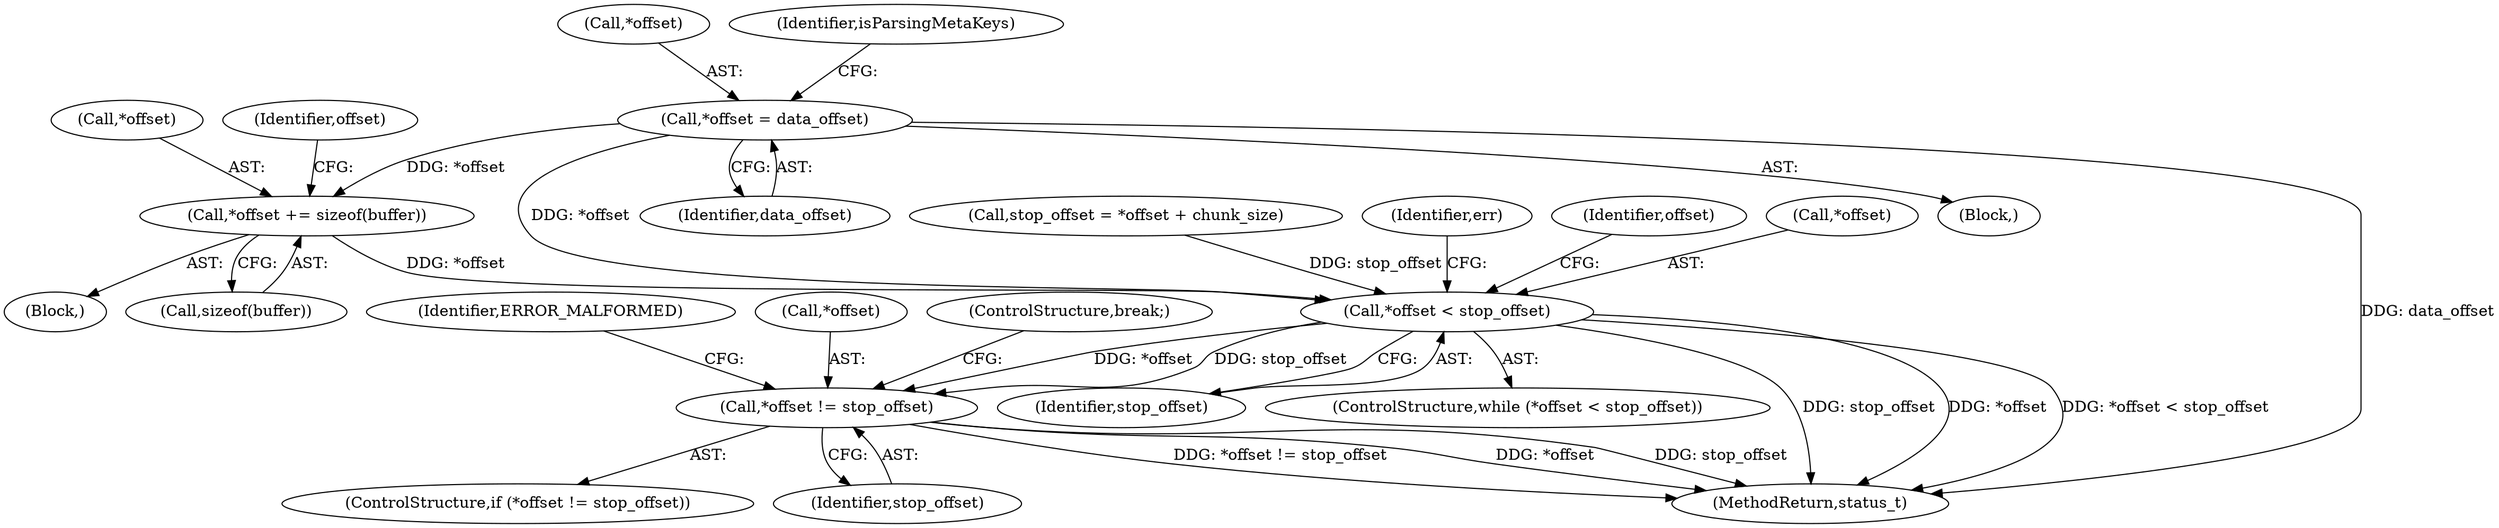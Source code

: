 digraph "0_Android_f81038006b4c59a5a148dcad887371206033c28f_2@API" {
"1002570" [label="(Call,*offset += sizeof(buffer))"];
"1002515" [label="(Call,*offset = data_offset)"];
"1002576" [label="(Call,*offset < stop_offset)"];
"1002597" [label="(Call,*offset != stop_offset)"];
"1002576" [label="(Call,*offset < stop_offset)"];
"1002603" [label="(Identifier,ERROR_MALFORMED)"];
"1003289" [label="(MethodReturn,status_t)"];
"1002518" [label="(Identifier,data_offset)"];
"1002597" [label="(Call,*offset != stop_offset)"];
"1002528" [label="(Block,)"];
"1002596" [label="(ControlStructure,if (*offset != stop_offset))"];
"1002509" [label="(Call,stop_offset = *offset + chunk_size)"];
"1002579" [label="(Identifier,stop_offset)"];
"1002575" [label="(ControlStructure,while (*offset < stop_offset))"];
"1002598" [label="(Call,*offset)"];
"1002583" [label="(Identifier,err)"];
"1002600" [label="(Identifier,stop_offset)"];
"1002599" [label="(Identifier,offset)"];
"1002516" [label="(Call,*offset)"];
"1002571" [label="(Call,*offset)"];
"1002604" [label="(ControlStructure,break;)"];
"1002577" [label="(Call,*offset)"];
"1002507" [label="(Block,)"];
"1002573" [label="(Call,sizeof(buffer))"];
"1002578" [label="(Identifier,offset)"];
"1002570" [label="(Call,*offset += sizeof(buffer))"];
"1002521" [label="(Identifier,isParsingMetaKeys)"];
"1002515" [label="(Call,*offset = data_offset)"];
"1002570" -> "1002528"  [label="AST: "];
"1002570" -> "1002573"  [label="CFG: "];
"1002571" -> "1002570"  [label="AST: "];
"1002573" -> "1002570"  [label="AST: "];
"1002578" -> "1002570"  [label="CFG: "];
"1002515" -> "1002570"  [label="DDG: *offset"];
"1002570" -> "1002576"  [label="DDG: *offset"];
"1002515" -> "1002507"  [label="AST: "];
"1002515" -> "1002518"  [label="CFG: "];
"1002516" -> "1002515"  [label="AST: "];
"1002518" -> "1002515"  [label="AST: "];
"1002521" -> "1002515"  [label="CFG: "];
"1002515" -> "1003289"  [label="DDG: data_offset"];
"1002515" -> "1002576"  [label="DDG: *offset"];
"1002576" -> "1002575"  [label="AST: "];
"1002576" -> "1002579"  [label="CFG: "];
"1002577" -> "1002576"  [label="AST: "];
"1002579" -> "1002576"  [label="AST: "];
"1002583" -> "1002576"  [label="CFG: "];
"1002599" -> "1002576"  [label="CFG: "];
"1002576" -> "1003289"  [label="DDG: stop_offset"];
"1002576" -> "1003289"  [label="DDG: *offset"];
"1002576" -> "1003289"  [label="DDG: *offset < stop_offset"];
"1002509" -> "1002576"  [label="DDG: stop_offset"];
"1002576" -> "1002597"  [label="DDG: *offset"];
"1002576" -> "1002597"  [label="DDG: stop_offset"];
"1002597" -> "1002596"  [label="AST: "];
"1002597" -> "1002600"  [label="CFG: "];
"1002598" -> "1002597"  [label="AST: "];
"1002600" -> "1002597"  [label="AST: "];
"1002603" -> "1002597"  [label="CFG: "];
"1002604" -> "1002597"  [label="CFG: "];
"1002597" -> "1003289"  [label="DDG: *offset != stop_offset"];
"1002597" -> "1003289"  [label="DDG: *offset"];
"1002597" -> "1003289"  [label="DDG: stop_offset"];
}
